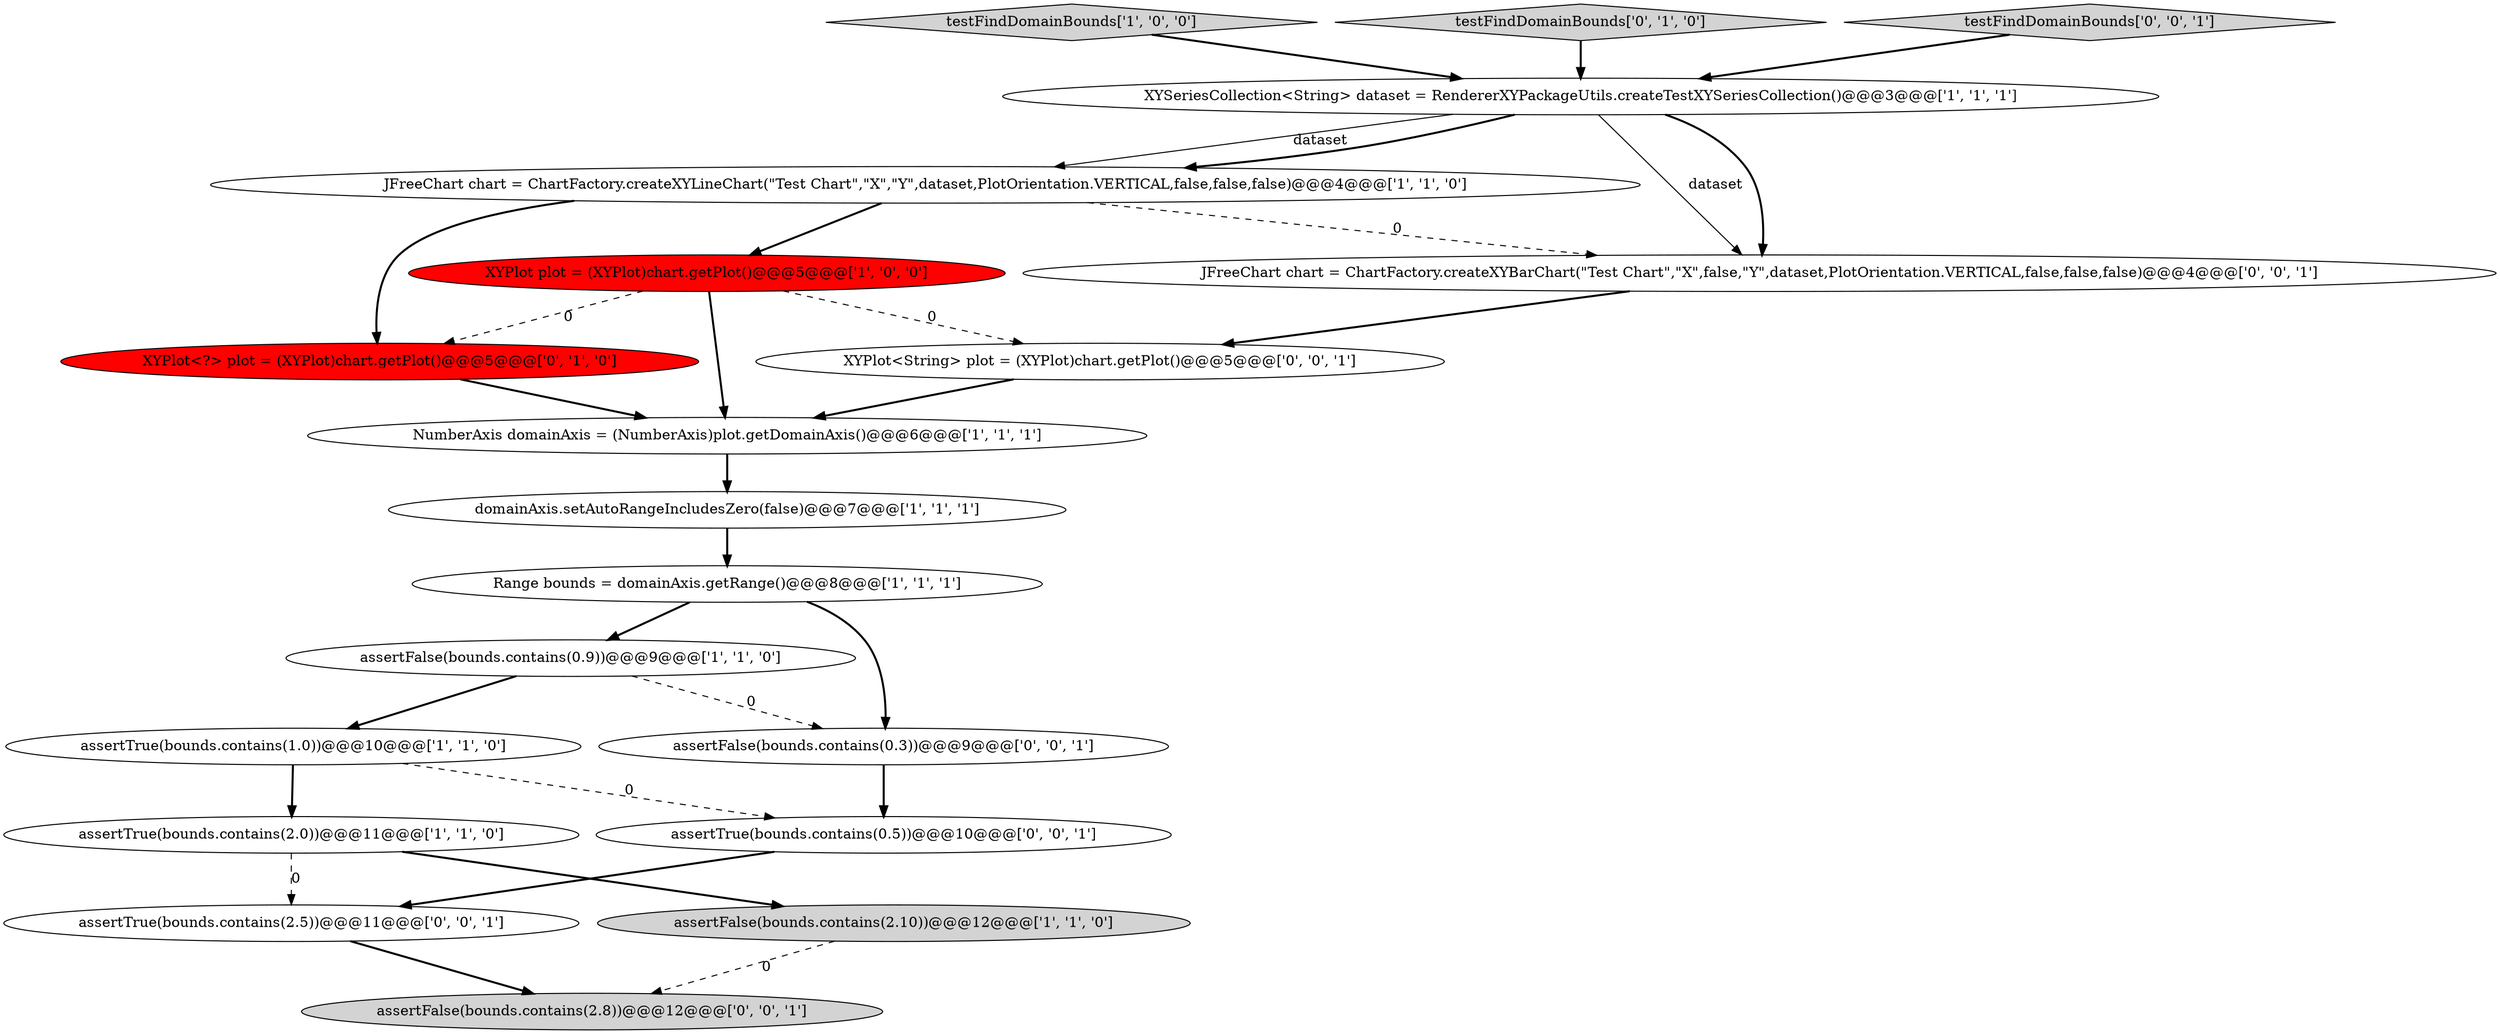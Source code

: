 digraph {
17 [style = filled, label = "assertTrue(bounds.contains(0.5))@@@10@@@['0', '0', '1']", fillcolor = white, shape = ellipse image = "AAA0AAABBB3BBB"];
18 [style = filled, label = "JFreeChart chart = ChartFactory.createXYBarChart(\"Test Chart\",\"X\",false,\"Y\",dataset,PlotOrientation.VERTICAL,false,false,false)@@@4@@@['0', '0', '1']", fillcolor = white, shape = ellipse image = "AAA0AAABBB3BBB"];
13 [style = filled, label = "assertTrue(bounds.contains(2.5))@@@11@@@['0', '0', '1']", fillcolor = white, shape = ellipse image = "AAA0AAABBB3BBB"];
1 [style = filled, label = "testFindDomainBounds['1', '0', '0']", fillcolor = lightgray, shape = diamond image = "AAA0AAABBB1BBB"];
8 [style = filled, label = "Range bounds = domainAxis.getRange()@@@8@@@['1', '1', '1']", fillcolor = white, shape = ellipse image = "AAA0AAABBB1BBB"];
12 [style = filled, label = "testFindDomainBounds['0', '1', '0']", fillcolor = lightgray, shape = diamond image = "AAA0AAABBB2BBB"];
5 [style = filled, label = "NumberAxis domainAxis = (NumberAxis)plot.getDomainAxis()@@@6@@@['1', '1', '1']", fillcolor = white, shape = ellipse image = "AAA0AAABBB1BBB"];
0 [style = filled, label = "JFreeChart chart = ChartFactory.createXYLineChart(\"Test Chart\",\"X\",\"Y\",dataset,PlotOrientation.VERTICAL,false,false,false)@@@4@@@['1', '1', '0']", fillcolor = white, shape = ellipse image = "AAA0AAABBB1BBB"];
10 [style = filled, label = "assertTrue(bounds.contains(1.0))@@@10@@@['1', '1', '0']", fillcolor = white, shape = ellipse image = "AAA0AAABBB1BBB"];
2 [style = filled, label = "XYSeriesCollection<String> dataset = RendererXYPackageUtils.createTestXYSeriesCollection()@@@3@@@['1', '1', '1']", fillcolor = white, shape = ellipse image = "AAA0AAABBB1BBB"];
6 [style = filled, label = "assertFalse(bounds.contains(0.9))@@@9@@@['1', '1', '0']", fillcolor = white, shape = ellipse image = "AAA0AAABBB1BBB"];
11 [style = filled, label = "XYPlot<?> plot = (XYPlot)chart.getPlot()@@@5@@@['0', '1', '0']", fillcolor = red, shape = ellipse image = "AAA1AAABBB2BBB"];
3 [style = filled, label = "XYPlot plot = (XYPlot)chart.getPlot()@@@5@@@['1', '0', '0']", fillcolor = red, shape = ellipse image = "AAA1AAABBB1BBB"];
16 [style = filled, label = "XYPlot<String> plot = (XYPlot)chart.getPlot()@@@5@@@['0', '0', '1']", fillcolor = white, shape = ellipse image = "AAA0AAABBB3BBB"];
9 [style = filled, label = "assertFalse(bounds.contains(2.10))@@@12@@@['1', '1', '0']", fillcolor = lightgray, shape = ellipse image = "AAA0AAABBB1BBB"];
15 [style = filled, label = "testFindDomainBounds['0', '0', '1']", fillcolor = lightgray, shape = diamond image = "AAA0AAABBB3BBB"];
4 [style = filled, label = "domainAxis.setAutoRangeIncludesZero(false)@@@7@@@['1', '1', '1']", fillcolor = white, shape = ellipse image = "AAA0AAABBB1BBB"];
14 [style = filled, label = "assertFalse(bounds.contains(0.3))@@@9@@@['0', '0', '1']", fillcolor = white, shape = ellipse image = "AAA0AAABBB3BBB"];
7 [style = filled, label = "assertTrue(bounds.contains(2.0))@@@11@@@['1', '1', '0']", fillcolor = white, shape = ellipse image = "AAA0AAABBB1BBB"];
19 [style = filled, label = "assertFalse(bounds.contains(2.8))@@@12@@@['0', '0', '1']", fillcolor = lightgray, shape = ellipse image = "AAA0AAABBB3BBB"];
0->3 [style = bold, label=""];
15->2 [style = bold, label=""];
2->18 [style = solid, label="dataset"];
3->16 [style = dashed, label="0"];
8->14 [style = bold, label=""];
0->11 [style = bold, label=""];
2->18 [style = bold, label=""];
14->17 [style = bold, label=""];
8->6 [style = bold, label=""];
6->14 [style = dashed, label="0"];
10->7 [style = bold, label=""];
2->0 [style = solid, label="dataset"];
9->19 [style = dashed, label="0"];
7->9 [style = bold, label=""];
11->5 [style = bold, label=""];
12->2 [style = bold, label=""];
3->5 [style = bold, label=""];
2->0 [style = bold, label=""];
13->19 [style = bold, label=""];
6->10 [style = bold, label=""];
5->4 [style = bold, label=""];
10->17 [style = dashed, label="0"];
7->13 [style = dashed, label="0"];
16->5 [style = bold, label=""];
0->18 [style = dashed, label="0"];
4->8 [style = bold, label=""];
1->2 [style = bold, label=""];
17->13 [style = bold, label=""];
3->11 [style = dashed, label="0"];
18->16 [style = bold, label=""];
}
